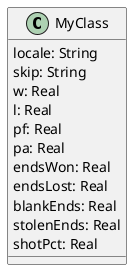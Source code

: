 @startuml "1259337641"


class MyClass{
  locale: String
  skip: String
  w: Real
  l: Real
  pf: Real
  pa: Real
  endsWon: Real
  endsLost: Real
  blankEnds: Real
  stolenEnds: Real
  shotPct: Real
}




@enduml